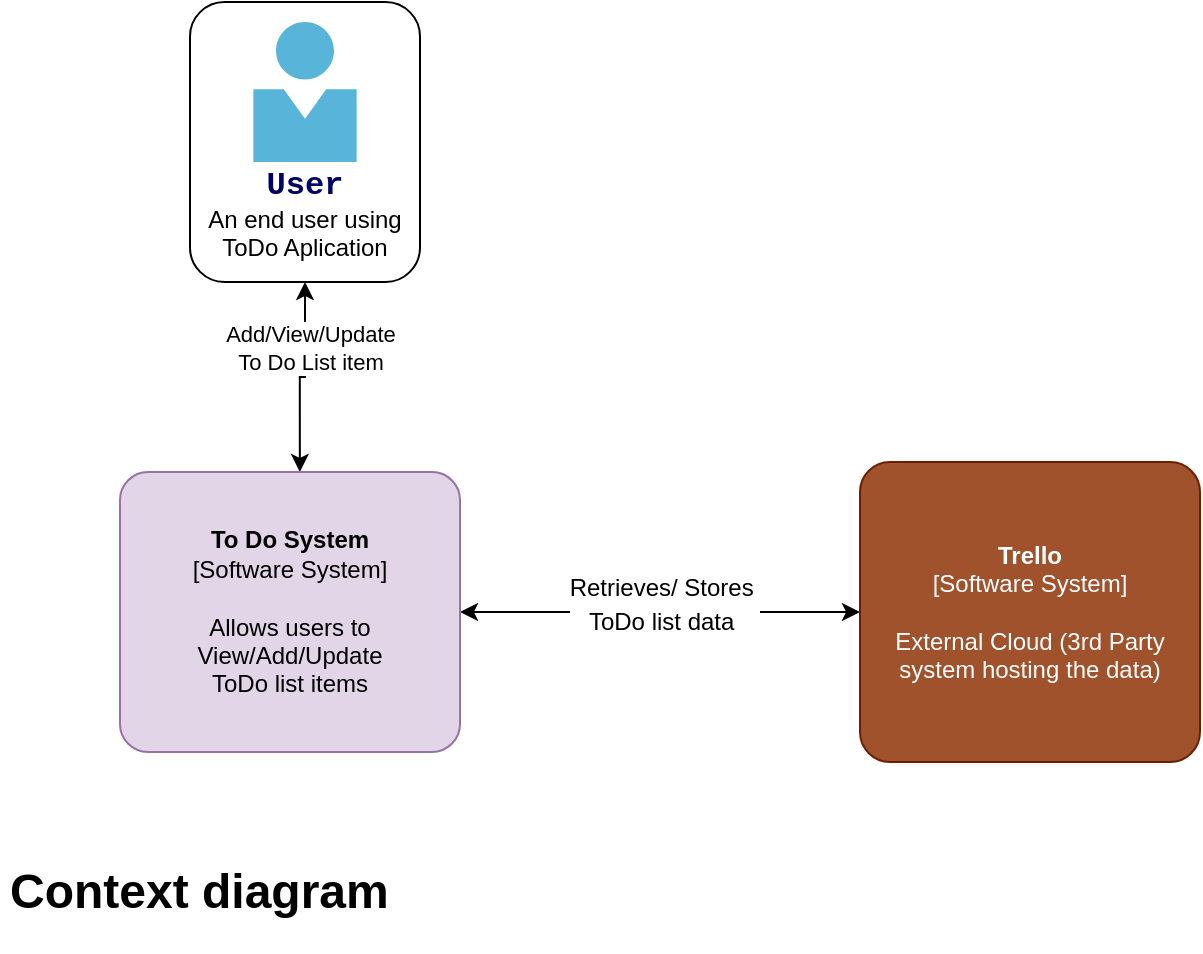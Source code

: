 <mxfile version="14.4.3" type="device"><diagram id="-W3TcTMj0ZsJ3J8jNqaA" name="Page-1"><mxGraphModel dx="942" dy="614" grid="1" gridSize="10" guides="1" tooltips="1" connect="1" arrows="1" fold="1" page="1" pageScale="1" pageWidth="827" pageHeight="1169" math="0" shadow="0"><root><mxCell id="0"/><mxCell id="1" parent="0"/><object placeholders="1" c4Name="Trello" c4Type="Software System" c4Description="External Cloud (3rd Party system hosting the data)" label="&lt;b&gt;%c4Name%&lt;/b&gt;&lt;div&gt;[%c4Type%]&lt;/div&gt;&lt;br&gt;&lt;div&gt;%c4Description%&lt;/div&gt;" id="oGpcLFp7hsdf_byBkaVy-14"><mxCell style="rounded=1;whiteSpace=wrap;html=1;labelBackgroundColor=none;fillColor=#a0522d;fontColor=#ffffff;align=center;arcSize=10;strokeColor=#6D1F00;metaEdit=1;metaData={&quot;c4Type&quot;:{&quot;editable&quot;:false}};points=[[0.25,0,0],[0.5,0,0],[0.75,0,0],[1,0.25,0],[1,0.5,0],[1,0.75,0],[0.75,1,0],[0.5,1,0],[0.25,1,0],[0,0.75,0],[0,0.5,0],[0,0.25,0]];" parent="1" vertex="1"><mxGeometry x="570" y="420" width="170" height="150" as="geometry"/></mxCell></object><object label="" id="oGpcLFp7hsdf_byBkaVy-17"><mxCell style="endArrow=classic;startArrow=classic;html=1;entryX=0;entryY=0.5;entryDx=0;entryDy=0;entryPerimeter=0;exitX=1;exitY=0.5;exitDx=0;exitDy=0;exitPerimeter=0;" parent="1" source="j61ATMrA_P4RsWBt30EL-1" target="oGpcLFp7hsdf_byBkaVy-14" edge="1"><mxGeometry width="50" height="50" relative="1" as="geometry"><mxPoint x="359.9" y="500" as="sourcePoint"/><mxPoint x="540" y="480" as="targetPoint"/></mxGeometry></mxCell></object><mxCell id="oGpcLFp7hsdf_byBkaVy-18" value="&lt;p style=&quot;line-height: 0%&quot;&gt;&lt;font style=&quot;font-size: 12px&quot;&gt;Retrieves/ Stores&amp;nbsp;&lt;/font&gt;&lt;/p&gt;&lt;p style=&quot;line-height: 120%&quot;&gt;&lt;font style=&quot;font-size: 12px ; line-height: 100%&quot;&gt;ToDo list data&amp;nbsp;&lt;/font&gt;&lt;/p&gt;" style="edgeLabel;html=1;align=center;verticalAlign=middle;resizable=0;points=[];imageHeight=24;autosize=0;" parent="oGpcLFp7hsdf_byBkaVy-17" vertex="1" connectable="0"><mxGeometry x="0.189" y="-1" relative="1" as="geometry"><mxPoint x="-17" y="-1" as="offset"/></mxGeometry></mxCell><mxCell id="oGpcLFp7hsdf_byBkaVy-31" style="edgeStyle=orthogonalEdgeStyle;rounded=0;orthogonalLoop=1;jettySize=auto;html=1;exitX=0.5;exitY=1;exitDx=0;exitDy=0;entryX=0.529;entryY=0;entryDx=0;entryDy=0;entryPerimeter=0;startArrow=classic;startFill=1;" parent="1" source="oGpcLFp7hsdf_byBkaVy-19" target="j61ATMrA_P4RsWBt30EL-1" edge="1"><mxGeometry relative="1" as="geometry"><mxPoint x="280.005" y="430" as="targetPoint"/></mxGeometry></mxCell><mxCell id="oGpcLFp7hsdf_byBkaVy-32" value="Add/View/Update&lt;br&gt;To Do List item" style="edgeLabel;html=1;align=center;verticalAlign=middle;resizable=0;points=[];" parent="oGpcLFp7hsdf_byBkaVy-31" vertex="1" connectable="0"><mxGeometry x="-0.323" y="2" relative="1" as="geometry"><mxPoint as="offset"/></mxGeometry></mxCell><mxCell id="oGpcLFp7hsdf_byBkaVy-19" value="&lt;br&gt;&lt;br&gt;&lt;br&gt;&lt;br&gt;&lt;br&gt;&lt;font style=&quot;font-size: 16px&quot; face=&quot;Courier New&quot; color=&quot;#000066&quot;&gt;&lt;b&gt;User&lt;/b&gt;&lt;/font&gt;&lt;br&gt;An end user using&lt;br&gt;ToDo Aplication" style="rounded=1;whiteSpace=wrap;html=1;" parent="1" vertex="1"><mxGeometry x="235" y="190" width="115" height="140" as="geometry"/></mxCell><mxCell id="oGpcLFp7hsdf_byBkaVy-20" value="" style="aspect=fixed;html=1;points=[];align=center;image;fontSize=12;image=img/lib/mscae/Person.svg;imageBackground=#FFFFFF;" parent="1" vertex="1"><mxGeometry x="266.6" y="200" width="51.8" height="70" as="geometry"/></mxCell><mxCell id="oGpcLFp7hsdf_byBkaVy-25" value="&lt;h1&gt;Context diagram&lt;/h1&gt;&lt;p&gt;&lt;br&gt;&lt;/p&gt;" style="text;html=1;strokeColor=none;fillColor=none;spacing=5;spacingTop=-20;whiteSpace=wrap;overflow=hidden;rounded=0;" parent="1" vertex="1"><mxGeometry x="140" y="615" width="300" height="50" as="geometry"/></mxCell><object placeholders="1" c4Name="To Do System" c4Type="Software System" c4Description="Allows users to View/Add/Update &#10;ToDo list items" label="&lt;b&gt;%c4Name%&lt;/b&gt;&lt;div&gt;[%c4Type%]&lt;/div&gt;&lt;br&gt;&lt;div&gt;%c4Description%&lt;/div&gt;" id="j61ATMrA_P4RsWBt30EL-1"><mxCell style="rounded=1;whiteSpace=wrap;html=1;labelBackgroundColor=none;fillColor=#e1d5e7;align=center;arcSize=10;strokeColor=#9673a6;metaEdit=1;metaData={&quot;c4Type&quot;:{&quot;editable&quot;:false}};points=[[0.25,0,0],[0.5,0,0],[0.75,0,0],[1,0.25,0],[1,0.5,0],[1,0.75,0],[0.75,1,0],[0.5,1,0],[0.25,1,0],[0,0.75,0],[0,0.5,0],[0,0.25,0]];" parent="1" vertex="1"><mxGeometry x="200" y="425" width="170" height="140" as="geometry"/></mxCell></object></root></mxGraphModel></diagram></mxfile>